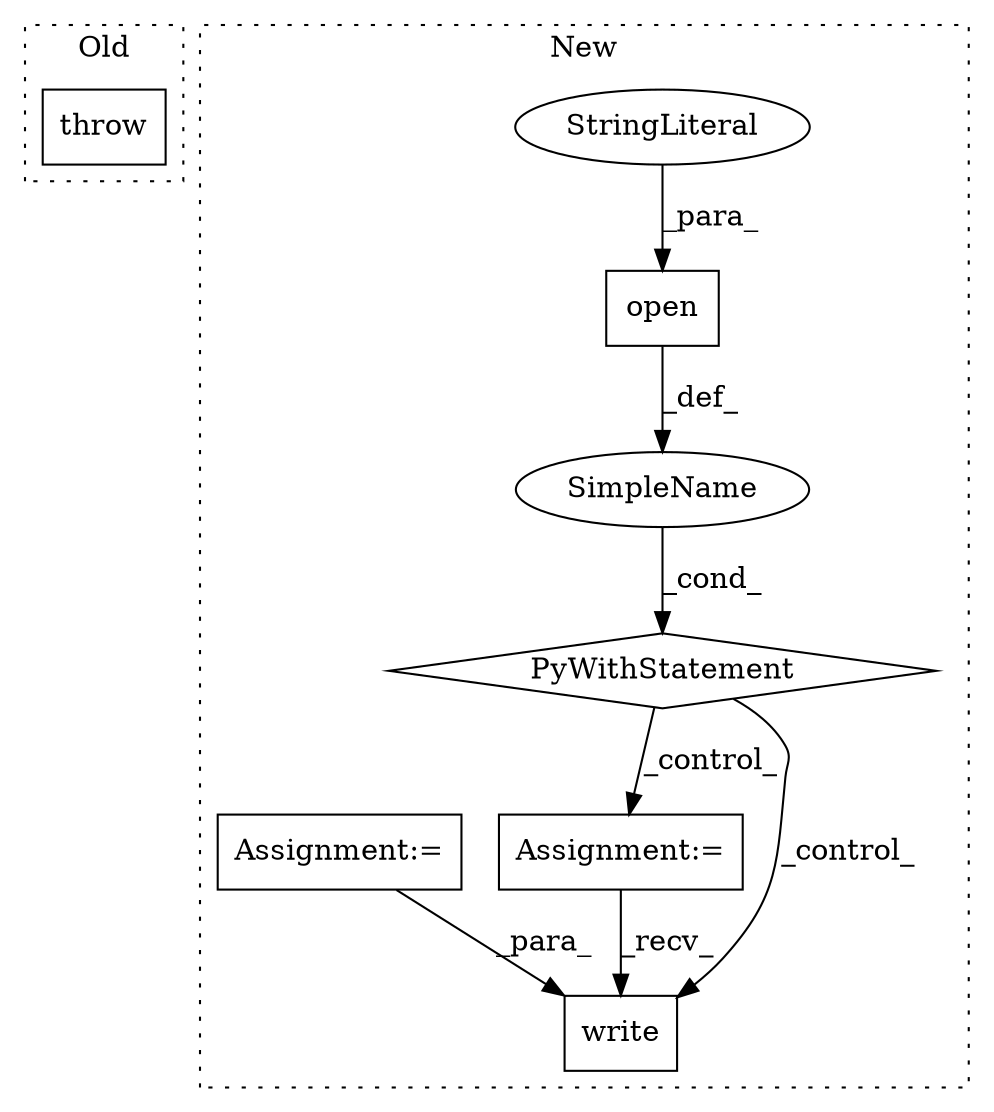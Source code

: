 digraph G {
subgraph cluster0 {
1 [label="throw" a="53" s="1248" l="6" shape="box"];
label = "Old";
style="dotted";
}
subgraph cluster1 {
2 [label="open" a="32" s="1421,1446" l="5,1" shape="box"];
3 [label="Assignment:=" a="7" s="1469" l="4" shape="box"];
4 [label="PyWithStatement" a="104" s="1408,1447" l="10,2" shape="diamond"];
5 [label="SimpleName" a="42" s="" l="" shape="ellipse"];
6 [label="StringLiteral" a="45" s="1435" l="3" shape="ellipse"];
7 [label="write" a="32" s="1486,1513" l="6,1" shape="box"];
8 [label="Assignment:=" a="7" s="1373" l="1" shape="box"];
label = "New";
style="dotted";
}
2 -> 5 [label="_def_"];
3 -> 7 [label="_recv_"];
4 -> 3 [label="_control_"];
4 -> 7 [label="_control_"];
5 -> 4 [label="_cond_"];
6 -> 2 [label="_para_"];
8 -> 7 [label="_para_"];
}